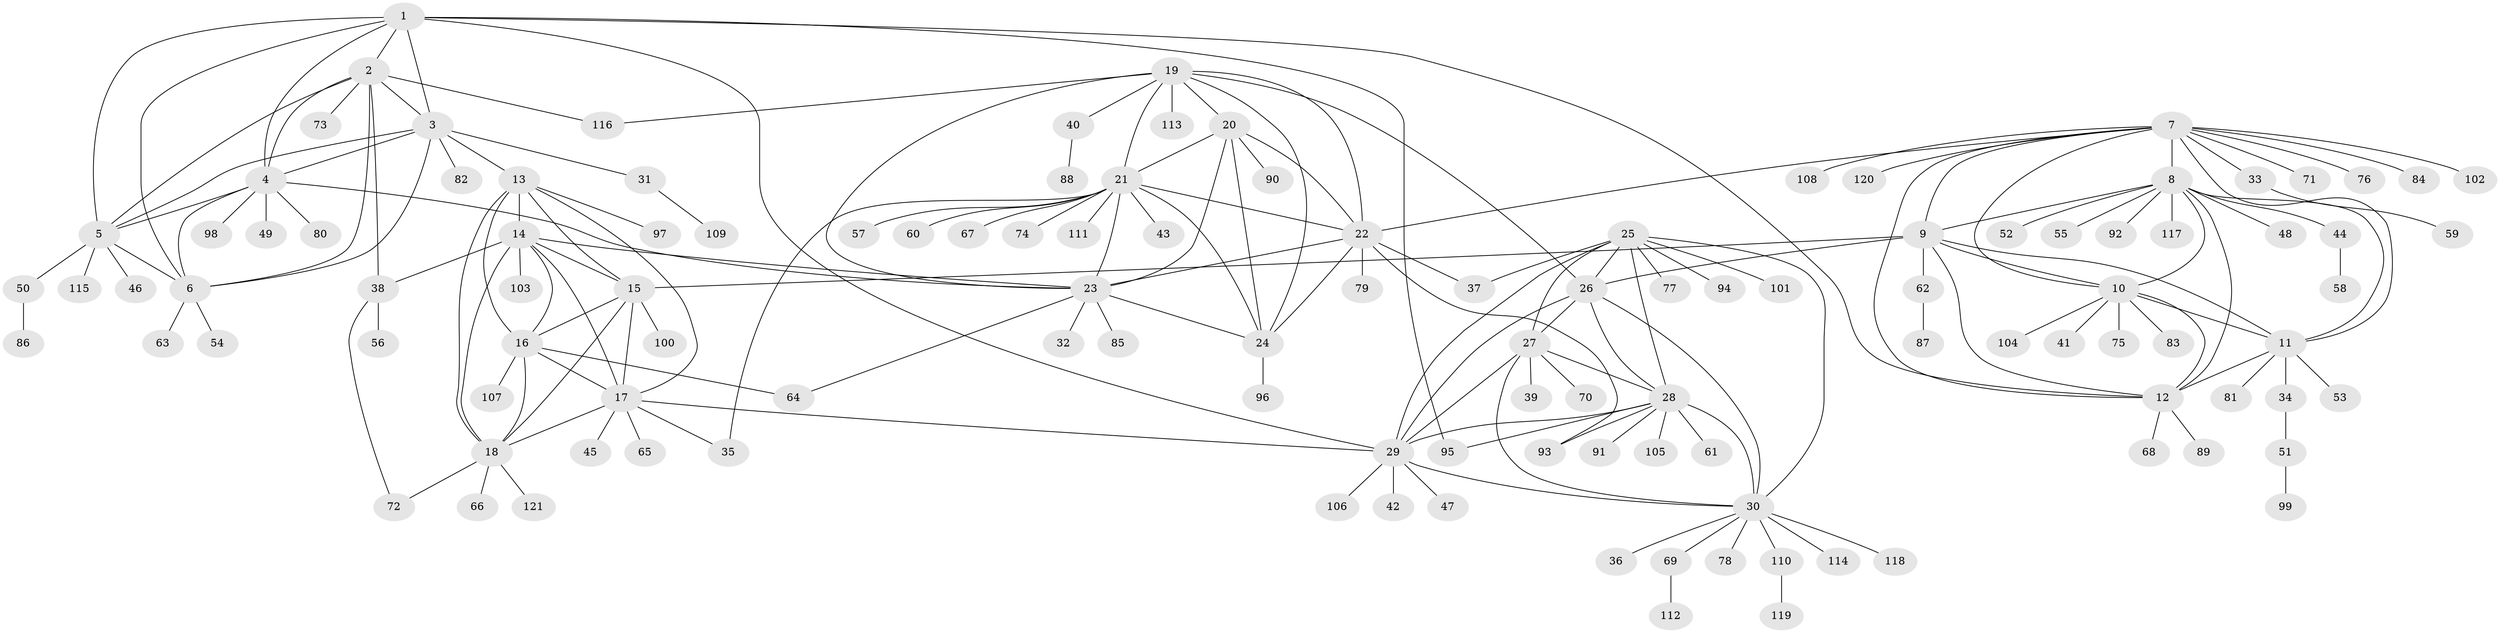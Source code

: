 // coarse degree distribution, {6: 0.042105263157894736, 8: 0.05263157894736842, 10: 0.021052631578947368, 14: 0.010526315789473684, 12: 0.010526315789473684, 9: 0.042105263157894736, 7: 0.021052631578947368, 5: 0.010526315789473684, 1: 0.6947368421052632, 2: 0.08421052631578947, 3: 0.010526315789473684}
// Generated by graph-tools (version 1.1) at 2025/42/03/06/25 10:42:11]
// undirected, 121 vertices, 184 edges
graph export_dot {
graph [start="1"]
  node [color=gray90,style=filled];
  1;
  2;
  3;
  4;
  5;
  6;
  7;
  8;
  9;
  10;
  11;
  12;
  13;
  14;
  15;
  16;
  17;
  18;
  19;
  20;
  21;
  22;
  23;
  24;
  25;
  26;
  27;
  28;
  29;
  30;
  31;
  32;
  33;
  34;
  35;
  36;
  37;
  38;
  39;
  40;
  41;
  42;
  43;
  44;
  45;
  46;
  47;
  48;
  49;
  50;
  51;
  52;
  53;
  54;
  55;
  56;
  57;
  58;
  59;
  60;
  61;
  62;
  63;
  64;
  65;
  66;
  67;
  68;
  69;
  70;
  71;
  72;
  73;
  74;
  75;
  76;
  77;
  78;
  79;
  80;
  81;
  82;
  83;
  84;
  85;
  86;
  87;
  88;
  89;
  90;
  91;
  92;
  93;
  94;
  95;
  96;
  97;
  98;
  99;
  100;
  101;
  102;
  103;
  104;
  105;
  106;
  107;
  108;
  109;
  110;
  111;
  112;
  113;
  114;
  115;
  116;
  117;
  118;
  119;
  120;
  121;
  1 -- 2;
  1 -- 3;
  1 -- 4;
  1 -- 5;
  1 -- 6;
  1 -- 12;
  1 -- 29;
  1 -- 95;
  2 -- 3;
  2 -- 4;
  2 -- 5;
  2 -- 6;
  2 -- 38;
  2 -- 73;
  2 -- 116;
  3 -- 4;
  3 -- 5;
  3 -- 6;
  3 -- 13;
  3 -- 31;
  3 -- 82;
  4 -- 5;
  4 -- 6;
  4 -- 23;
  4 -- 49;
  4 -- 80;
  4 -- 98;
  5 -- 6;
  5 -- 46;
  5 -- 50;
  5 -- 115;
  6 -- 54;
  6 -- 63;
  7 -- 8;
  7 -- 9;
  7 -- 10;
  7 -- 11;
  7 -- 12;
  7 -- 22;
  7 -- 33;
  7 -- 71;
  7 -- 76;
  7 -- 84;
  7 -- 102;
  7 -- 108;
  7 -- 120;
  8 -- 9;
  8 -- 10;
  8 -- 11;
  8 -- 12;
  8 -- 44;
  8 -- 48;
  8 -- 52;
  8 -- 55;
  8 -- 92;
  8 -- 117;
  9 -- 10;
  9 -- 11;
  9 -- 12;
  9 -- 15;
  9 -- 26;
  9 -- 62;
  10 -- 11;
  10 -- 12;
  10 -- 41;
  10 -- 75;
  10 -- 83;
  10 -- 104;
  11 -- 12;
  11 -- 34;
  11 -- 53;
  11 -- 81;
  12 -- 68;
  12 -- 89;
  13 -- 14;
  13 -- 15;
  13 -- 16;
  13 -- 17;
  13 -- 18;
  13 -- 97;
  14 -- 15;
  14 -- 16;
  14 -- 17;
  14 -- 18;
  14 -- 23;
  14 -- 38;
  14 -- 103;
  15 -- 16;
  15 -- 17;
  15 -- 18;
  15 -- 100;
  16 -- 17;
  16 -- 18;
  16 -- 64;
  16 -- 107;
  17 -- 18;
  17 -- 29;
  17 -- 35;
  17 -- 45;
  17 -- 65;
  18 -- 66;
  18 -- 72;
  18 -- 121;
  19 -- 20;
  19 -- 21;
  19 -- 22;
  19 -- 23;
  19 -- 24;
  19 -- 26;
  19 -- 40;
  19 -- 113;
  19 -- 116;
  20 -- 21;
  20 -- 22;
  20 -- 23;
  20 -- 24;
  20 -- 90;
  21 -- 22;
  21 -- 23;
  21 -- 24;
  21 -- 35;
  21 -- 43;
  21 -- 57;
  21 -- 60;
  21 -- 67;
  21 -- 74;
  21 -- 111;
  22 -- 23;
  22 -- 24;
  22 -- 37;
  22 -- 79;
  22 -- 93;
  23 -- 24;
  23 -- 32;
  23 -- 64;
  23 -- 85;
  24 -- 96;
  25 -- 26;
  25 -- 27;
  25 -- 28;
  25 -- 29;
  25 -- 30;
  25 -- 37;
  25 -- 77;
  25 -- 94;
  25 -- 101;
  26 -- 27;
  26 -- 28;
  26 -- 29;
  26 -- 30;
  27 -- 28;
  27 -- 29;
  27 -- 30;
  27 -- 39;
  27 -- 70;
  28 -- 29;
  28 -- 30;
  28 -- 61;
  28 -- 91;
  28 -- 93;
  28 -- 95;
  28 -- 105;
  29 -- 30;
  29 -- 42;
  29 -- 47;
  29 -- 106;
  30 -- 36;
  30 -- 69;
  30 -- 78;
  30 -- 110;
  30 -- 114;
  30 -- 118;
  31 -- 109;
  33 -- 59;
  34 -- 51;
  38 -- 56;
  38 -- 72;
  40 -- 88;
  44 -- 58;
  50 -- 86;
  51 -- 99;
  62 -- 87;
  69 -- 112;
  110 -- 119;
}
